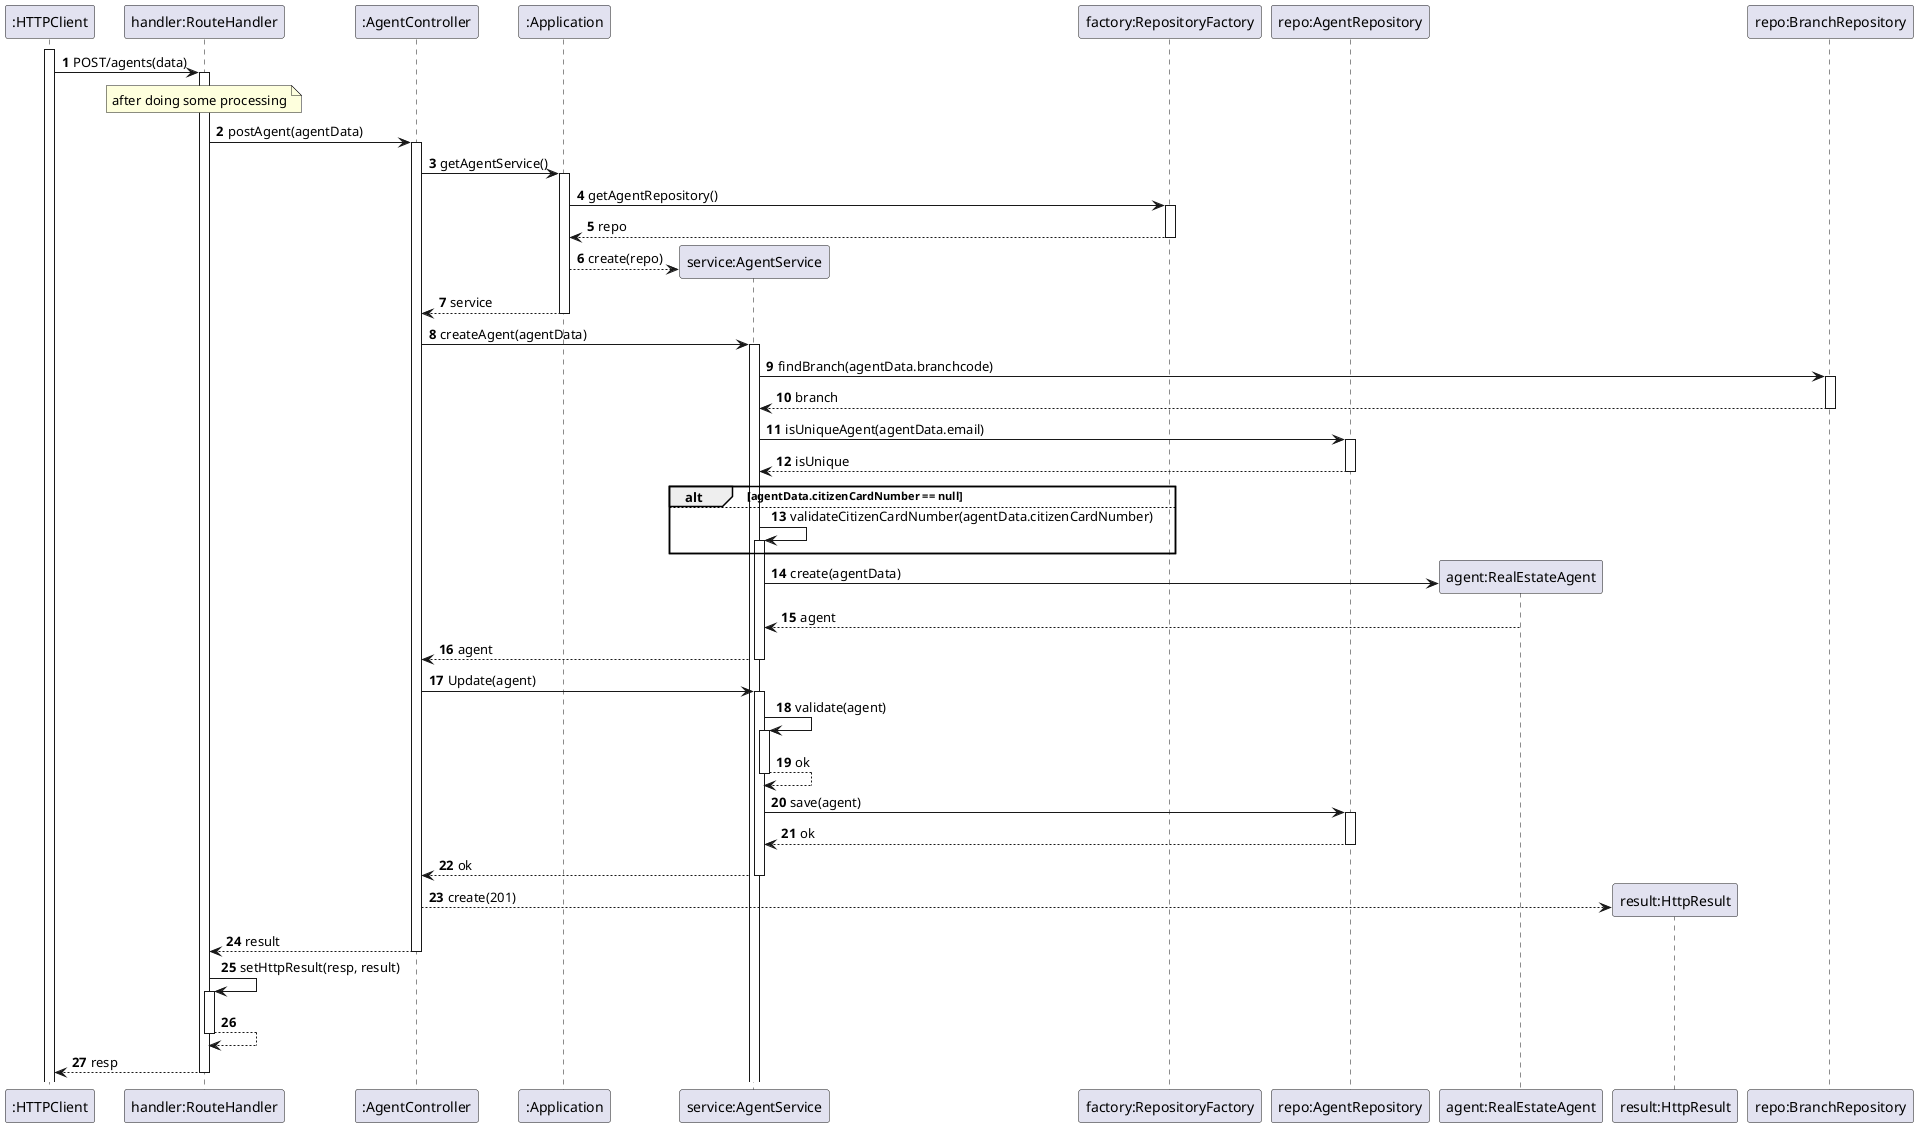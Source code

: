 @startuml
'https://plantuml.com/sequence-diagram
autoactivate on
autonumber

participant ":HTTPClient" as HTTPClient
participant "handler:RouteHandler" as System
participant ":AgentController" as Ctrl
participant ":Application" as App
participant "service:AgentService" as Service
participant "factory:RepositoryFactory" as Factory
participant "repo:AgentRepository" as Repo
participant "agent:RealEstateAgent" as Agent
participant "result:HttpResult" as Result
participant "repo:BranchRepository" as BranchRepo
activate HTTPClient

HTTPClient -> System: POST/agents(data)

note over System: after doing some processing

System -> Ctrl: postAgent(agentData)
Ctrl -> App: getAgentService()
App -> Factory : getAgentRepository()
Factory --> App: repo
App --> Service**: create(repo)
App --> Ctrl: service
Ctrl -> Service: createAgent(agentData)

Service -> BranchRepo: findBranch(agentData.branchcode)
BranchRepo --> Service: branch

Service -> Repo: isUniqueAgent(agentData.email)
Repo --> Service: isUnique
alt agentData.citizenCardNumber == null
else
    Service -> Service: validateCitizenCardNumber(agentData.citizenCardNumber)
end
Service -> Agent**: create(agentData)
Agent --> Service: agent
Service --> Ctrl: agent
Ctrl -> Service: Update(agent)
Service -> Service : validate(agent)
Service --> Service : ok
Service -> Repo: save(agent)
Repo --> Service: ok
Service --> Ctrl: ok
Ctrl --> Result**: create(201)
Ctrl --> System: result
System -> System: setHttpResult(resp, result)
System --> System:
System --> HTTPClient: resp

@enduml
